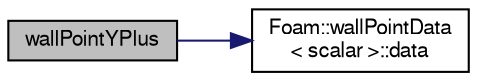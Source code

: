 digraph "wallPointYPlus"
{
  bgcolor="transparent";
  edge [fontname="FreeSans",fontsize="10",labelfontname="FreeSans",labelfontsize="10"];
  node [fontname="FreeSans",fontsize="10",shape=record];
  rankdir="LR";
  Node0 [label="wallPointYPlus",height=0.2,width=0.4,color="black", fillcolor="grey75", style="filled", fontcolor="black"];
  Node0 -> Node1 [color="midnightblue",fontsize="10",style="solid",fontname="FreeSans"];
  Node1 [label="Foam::wallPointData\l\< scalar \>::data",height=0.2,width=0.4,color="black",URL="$a24974.html#adb9caced3d0731997fd76c196a62c372"];
}
